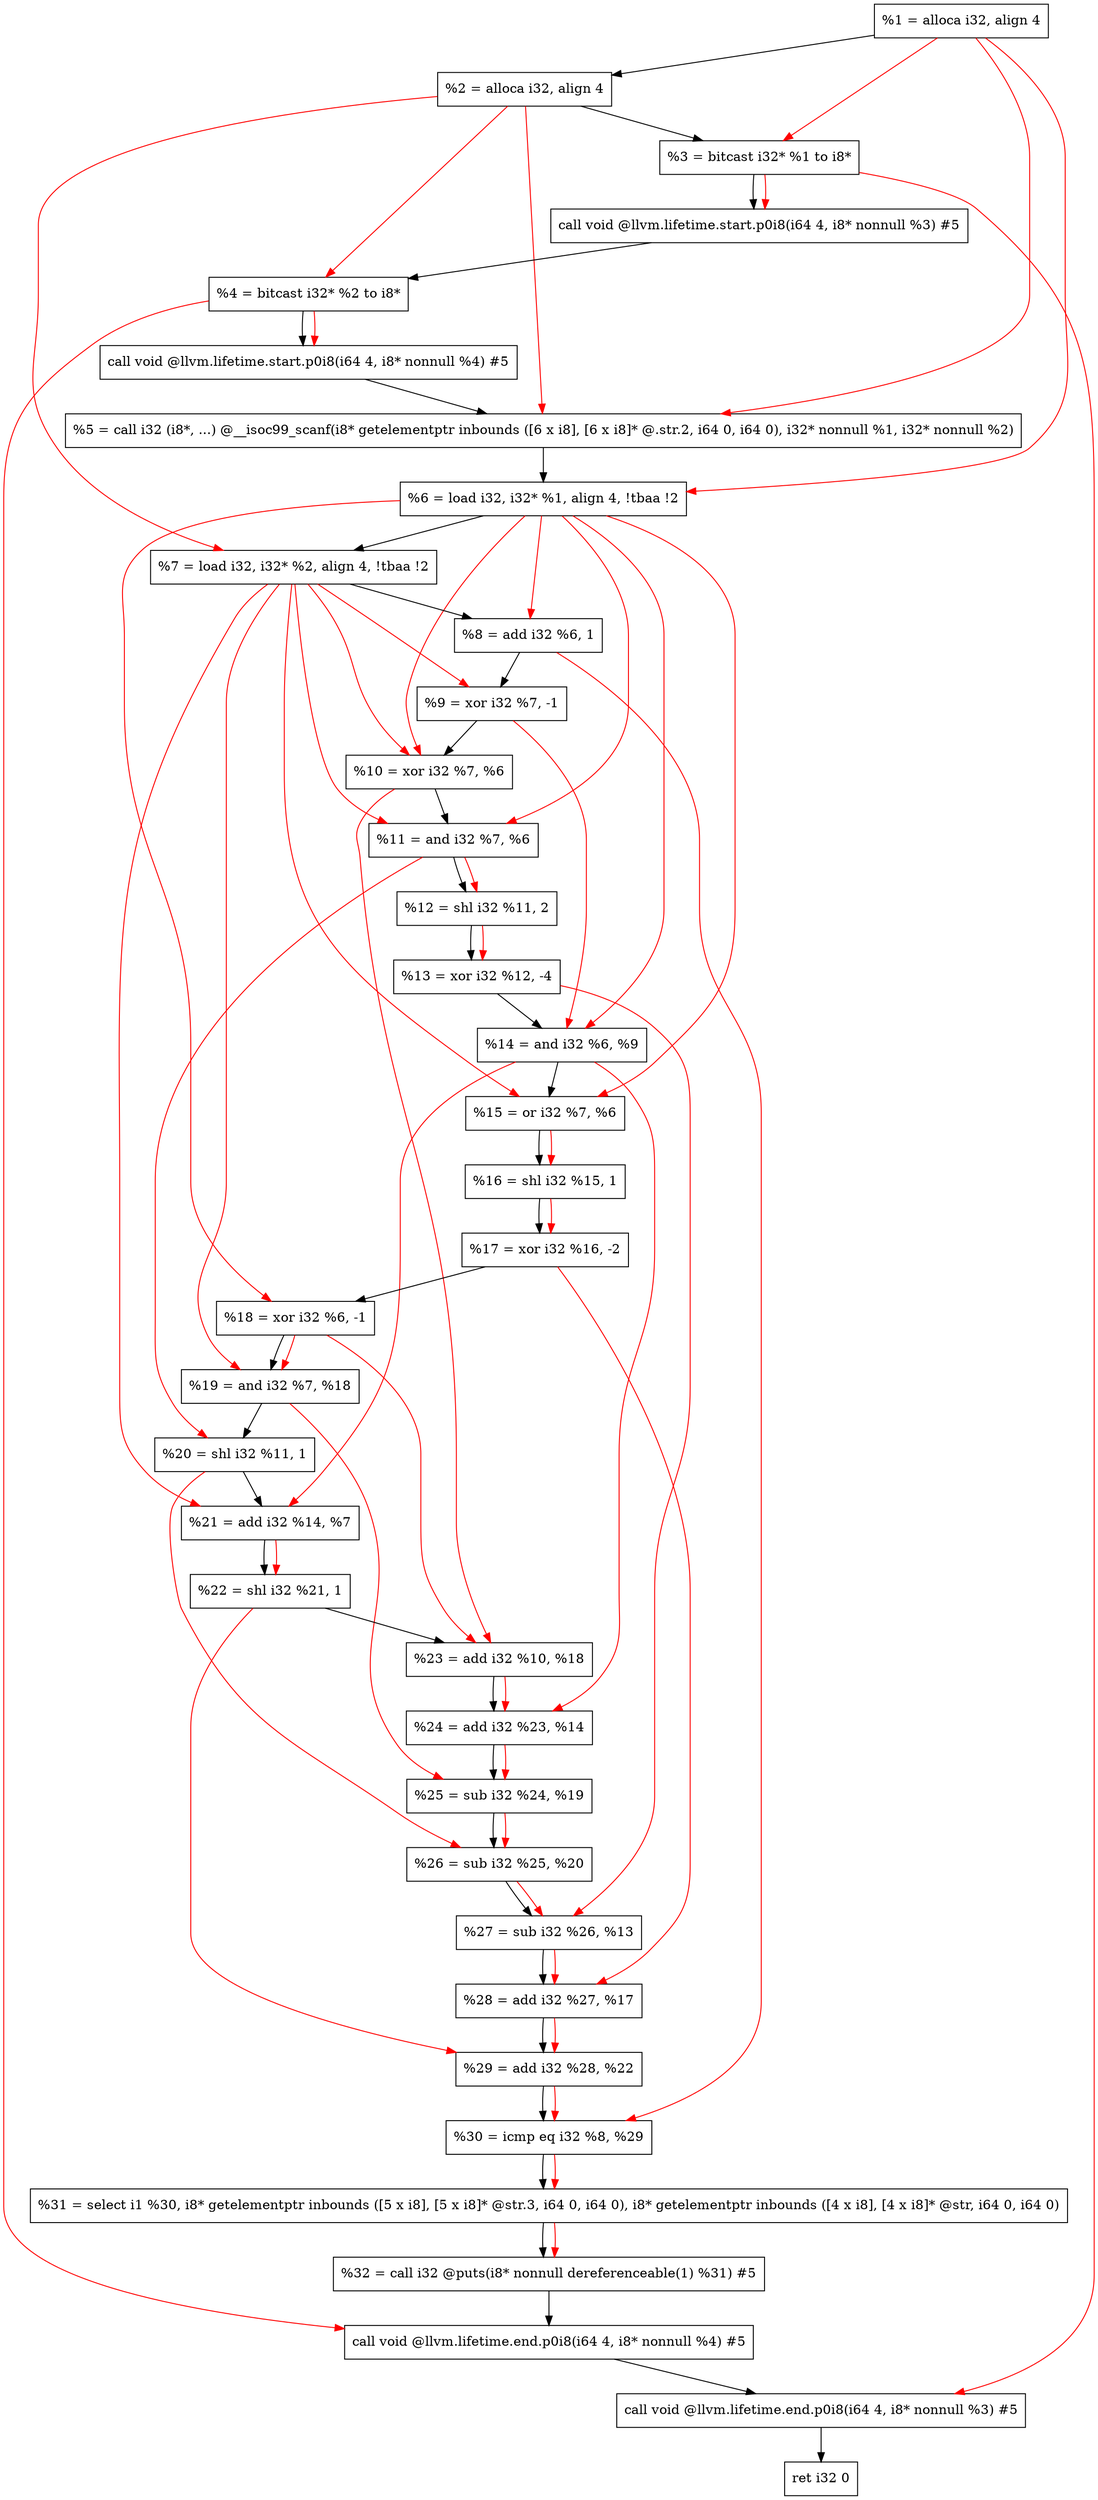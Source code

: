 digraph "DFG for'main' function" {
	Node0x1c9fe18[shape=record, label="  %1 = alloca i32, align 4"];
	Node0x1c9fe98[shape=record, label="  %2 = alloca i32, align 4"];
	Node0x1c9ff28[shape=record, label="  %3 = bitcast i32* %1 to i8*"];
	Node0x1ca0388[shape=record, label="  call void @llvm.lifetime.start.p0i8(i64 4, i8* nonnull %3) #5"];
	Node0x1ca0468[shape=record, label="  %4 = bitcast i32* %2 to i8*"];
	Node0x1ca0588[shape=record, label="  call void @llvm.lifetime.start.p0i8(i64 4, i8* nonnull %4) #5"];
	Node0x1ca07c0[shape=record, label="  %5 = call i32 (i8*, ...) @__isoc99_scanf(i8* getelementptr inbounds ([6 x i8], [6 x i8]* @.str.2, i64 0, i64 0), i32* nonnull %1, i32* nonnull %2)"];
	Node0x1ca0878[shape=record, label="  %6 = load i32, i32* %1, align 4, !tbaa !2"];
	Node0x1ca17e8[shape=record, label="  %7 = load i32, i32* %2, align 4, !tbaa !2"];
	Node0x1ca1e70[shape=record, label="  %8 = add i32 %6, 1"];
	Node0x1ca1ee0[shape=record, label="  %9 = xor i32 %7, -1"];
	Node0x1ca1f50[shape=record, label="  %10 = xor i32 %7, %6"];
	Node0x1ca1fc0[shape=record, label="  %11 = and i32 %7, %6"];
	Node0x1ca2030[shape=record, label="  %12 = shl i32 %11, 2"];
	Node0x1ca20a0[shape=record, label="  %13 = xor i32 %12, -4"];
	Node0x1ca2110[shape=record, label="  %14 = and i32 %6, %9"];
	Node0x1ca2180[shape=record, label="  %15 = or i32 %7, %6"];
	Node0x1ca21f0[shape=record, label="  %16 = shl i32 %15, 1"];
	Node0x1ca2260[shape=record, label="  %17 = xor i32 %16, -2"];
	Node0x1ca22d0[shape=record, label="  %18 = xor i32 %6, -1"];
	Node0x1ca2340[shape=record, label="  %19 = and i32 %7, %18"];
	Node0x1ca23b0[shape=record, label="  %20 = shl i32 %11, 1"];
	Node0x1ca2420[shape=record, label="  %21 = add i32 %14, %7"];
	Node0x1ca2490[shape=record, label="  %22 = shl i32 %21, 1"];
	Node0x1ca2500[shape=record, label="  %23 = add i32 %10, %18"];
	Node0x1ca2570[shape=record, label="  %24 = add i32 %23, %14"];
	Node0x1ca25e0[shape=record, label="  %25 = sub i32 %24, %19"];
	Node0x1ca2650[shape=record, label="  %26 = sub i32 %25, %20"];
	Node0x1ca26c0[shape=record, label="  %27 = sub i32 %26, %13"];
	Node0x1ca2730[shape=record, label="  %28 = add i32 %27, %17"];
	Node0x1ca27a0[shape=record, label="  %29 = add i32 %28, %22"];
	Node0x1ca2810[shape=record, label="  %30 = icmp eq i32 %8, %29"];
	Node0x1c409d8[shape=record, label="  %31 = select i1 %30, i8* getelementptr inbounds ([5 x i8], [5 x i8]* @str.3, i64 0, i64 0), i8* getelementptr inbounds ([4 x i8], [4 x i8]* @str, i64 0, i64 0)"];
	Node0x1ca28a0[shape=record, label="  %32 = call i32 @puts(i8* nonnull dereferenceable(1) %31) #5"];
	Node0x1ca2d08[shape=record, label="  call void @llvm.lifetime.end.p0i8(i64 4, i8* nonnull %4) #5"];
	Node0x1ca2e68[shape=record, label="  call void @llvm.lifetime.end.p0i8(i64 4, i8* nonnull %3) #5"];
	Node0x1ca2f28[shape=record, label="  ret i32 0"];
	Node0x1c9fe18 -> Node0x1c9fe98;
	Node0x1c9fe98 -> Node0x1c9ff28;
	Node0x1c9ff28 -> Node0x1ca0388;
	Node0x1ca0388 -> Node0x1ca0468;
	Node0x1ca0468 -> Node0x1ca0588;
	Node0x1ca0588 -> Node0x1ca07c0;
	Node0x1ca07c0 -> Node0x1ca0878;
	Node0x1ca0878 -> Node0x1ca17e8;
	Node0x1ca17e8 -> Node0x1ca1e70;
	Node0x1ca1e70 -> Node0x1ca1ee0;
	Node0x1ca1ee0 -> Node0x1ca1f50;
	Node0x1ca1f50 -> Node0x1ca1fc0;
	Node0x1ca1fc0 -> Node0x1ca2030;
	Node0x1ca2030 -> Node0x1ca20a0;
	Node0x1ca20a0 -> Node0x1ca2110;
	Node0x1ca2110 -> Node0x1ca2180;
	Node0x1ca2180 -> Node0x1ca21f0;
	Node0x1ca21f0 -> Node0x1ca2260;
	Node0x1ca2260 -> Node0x1ca22d0;
	Node0x1ca22d0 -> Node0x1ca2340;
	Node0x1ca2340 -> Node0x1ca23b0;
	Node0x1ca23b0 -> Node0x1ca2420;
	Node0x1ca2420 -> Node0x1ca2490;
	Node0x1ca2490 -> Node0x1ca2500;
	Node0x1ca2500 -> Node0x1ca2570;
	Node0x1ca2570 -> Node0x1ca25e0;
	Node0x1ca25e0 -> Node0x1ca2650;
	Node0x1ca2650 -> Node0x1ca26c0;
	Node0x1ca26c0 -> Node0x1ca2730;
	Node0x1ca2730 -> Node0x1ca27a0;
	Node0x1ca27a0 -> Node0x1ca2810;
	Node0x1ca2810 -> Node0x1c409d8;
	Node0x1c409d8 -> Node0x1ca28a0;
	Node0x1ca28a0 -> Node0x1ca2d08;
	Node0x1ca2d08 -> Node0x1ca2e68;
	Node0x1ca2e68 -> Node0x1ca2f28;
edge [color=red]
	Node0x1c9fe18 -> Node0x1c9ff28;
	Node0x1c9ff28 -> Node0x1ca0388;
	Node0x1c9fe98 -> Node0x1ca0468;
	Node0x1ca0468 -> Node0x1ca0588;
	Node0x1c9fe18 -> Node0x1ca07c0;
	Node0x1c9fe98 -> Node0x1ca07c0;
	Node0x1c9fe18 -> Node0x1ca0878;
	Node0x1c9fe98 -> Node0x1ca17e8;
	Node0x1ca0878 -> Node0x1ca1e70;
	Node0x1ca17e8 -> Node0x1ca1ee0;
	Node0x1ca17e8 -> Node0x1ca1f50;
	Node0x1ca0878 -> Node0x1ca1f50;
	Node0x1ca17e8 -> Node0x1ca1fc0;
	Node0x1ca0878 -> Node0x1ca1fc0;
	Node0x1ca1fc0 -> Node0x1ca2030;
	Node0x1ca2030 -> Node0x1ca20a0;
	Node0x1ca0878 -> Node0x1ca2110;
	Node0x1ca1ee0 -> Node0x1ca2110;
	Node0x1ca17e8 -> Node0x1ca2180;
	Node0x1ca0878 -> Node0x1ca2180;
	Node0x1ca2180 -> Node0x1ca21f0;
	Node0x1ca21f0 -> Node0x1ca2260;
	Node0x1ca0878 -> Node0x1ca22d0;
	Node0x1ca17e8 -> Node0x1ca2340;
	Node0x1ca22d0 -> Node0x1ca2340;
	Node0x1ca1fc0 -> Node0x1ca23b0;
	Node0x1ca2110 -> Node0x1ca2420;
	Node0x1ca17e8 -> Node0x1ca2420;
	Node0x1ca2420 -> Node0x1ca2490;
	Node0x1ca1f50 -> Node0x1ca2500;
	Node0x1ca22d0 -> Node0x1ca2500;
	Node0x1ca2500 -> Node0x1ca2570;
	Node0x1ca2110 -> Node0x1ca2570;
	Node0x1ca2570 -> Node0x1ca25e0;
	Node0x1ca2340 -> Node0x1ca25e0;
	Node0x1ca25e0 -> Node0x1ca2650;
	Node0x1ca23b0 -> Node0x1ca2650;
	Node0x1ca2650 -> Node0x1ca26c0;
	Node0x1ca20a0 -> Node0x1ca26c0;
	Node0x1ca26c0 -> Node0x1ca2730;
	Node0x1ca2260 -> Node0x1ca2730;
	Node0x1ca2730 -> Node0x1ca27a0;
	Node0x1ca2490 -> Node0x1ca27a0;
	Node0x1ca1e70 -> Node0x1ca2810;
	Node0x1ca27a0 -> Node0x1ca2810;
	Node0x1ca2810 -> Node0x1c409d8;
	Node0x1c409d8 -> Node0x1ca28a0;
	Node0x1ca0468 -> Node0x1ca2d08;
	Node0x1c9ff28 -> Node0x1ca2e68;
}
